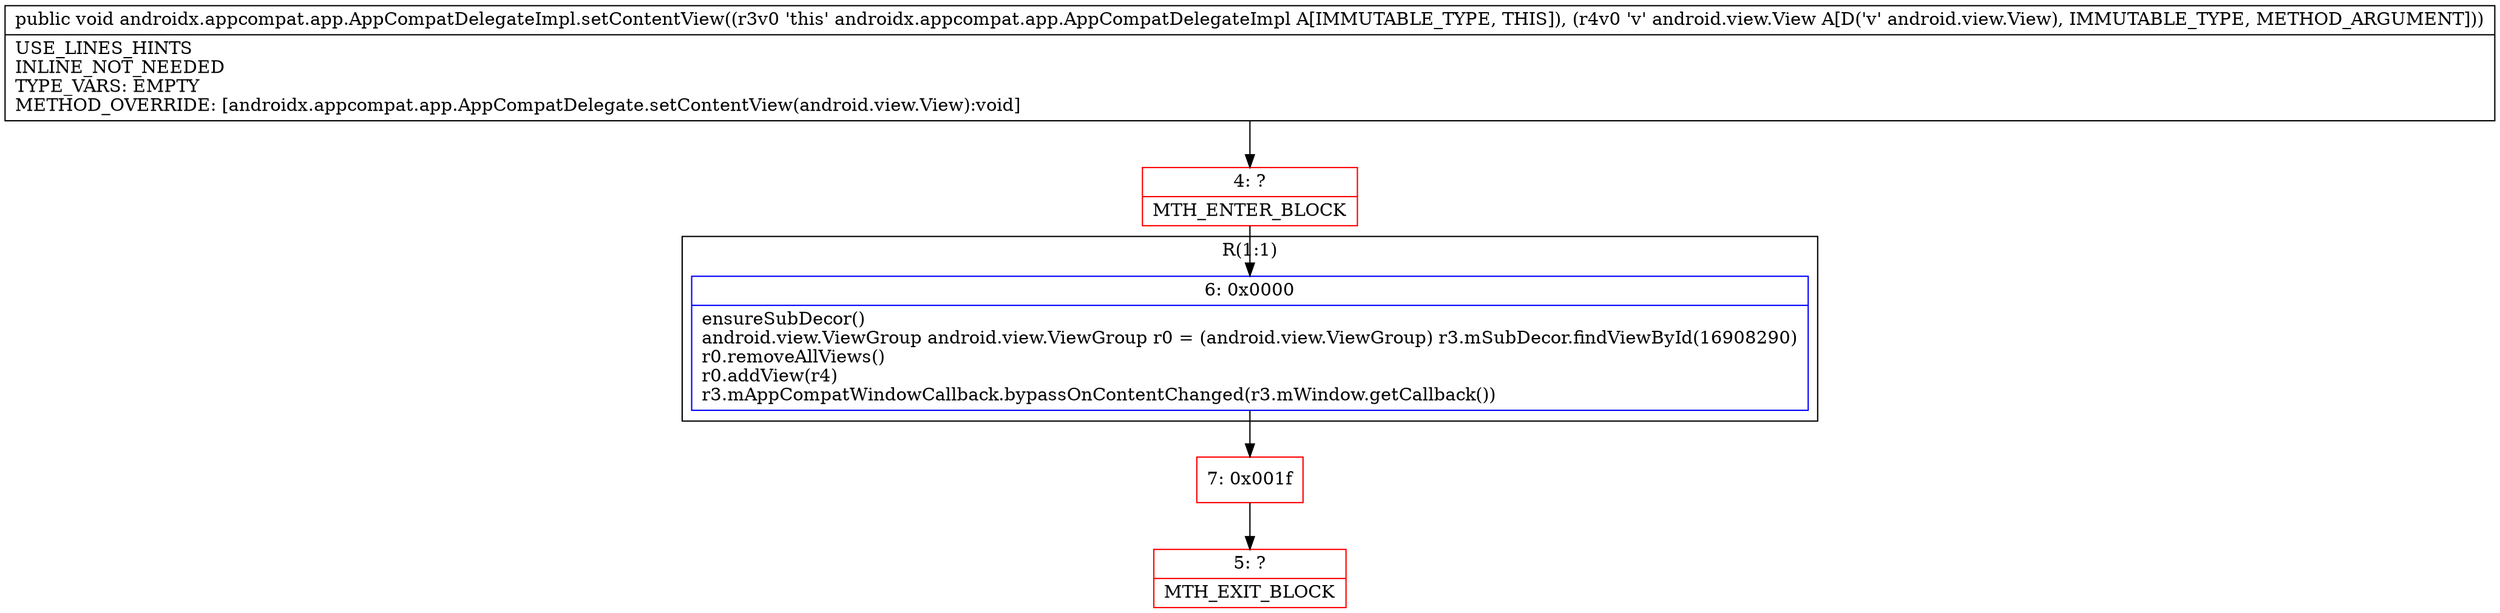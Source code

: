 digraph "CFG forandroidx.appcompat.app.AppCompatDelegateImpl.setContentView(Landroid\/view\/View;)V" {
subgraph cluster_Region_907995572 {
label = "R(1:1)";
node [shape=record,color=blue];
Node_6 [shape=record,label="{6\:\ 0x0000|ensureSubDecor()\landroid.view.ViewGroup android.view.ViewGroup r0 = (android.view.ViewGroup) r3.mSubDecor.findViewById(16908290)\lr0.removeAllViews()\lr0.addView(r4)\lr3.mAppCompatWindowCallback.bypassOnContentChanged(r3.mWindow.getCallback())\l}"];
}
Node_4 [shape=record,color=red,label="{4\:\ ?|MTH_ENTER_BLOCK\l}"];
Node_7 [shape=record,color=red,label="{7\:\ 0x001f}"];
Node_5 [shape=record,color=red,label="{5\:\ ?|MTH_EXIT_BLOCK\l}"];
MethodNode[shape=record,label="{public void androidx.appcompat.app.AppCompatDelegateImpl.setContentView((r3v0 'this' androidx.appcompat.app.AppCompatDelegateImpl A[IMMUTABLE_TYPE, THIS]), (r4v0 'v' android.view.View A[D('v' android.view.View), IMMUTABLE_TYPE, METHOD_ARGUMENT]))  | USE_LINES_HINTS\lINLINE_NOT_NEEDED\lTYPE_VARS: EMPTY\lMETHOD_OVERRIDE: [androidx.appcompat.app.AppCompatDelegate.setContentView(android.view.View):void]\l}"];
MethodNode -> Node_4;Node_6 -> Node_7;
Node_4 -> Node_6;
Node_7 -> Node_5;
}


